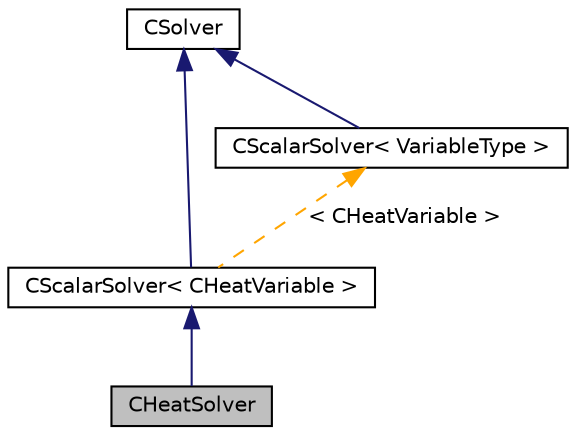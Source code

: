 digraph "CHeatSolver"
{
 // LATEX_PDF_SIZE
  edge [fontname="Helvetica",fontsize="10",labelfontname="Helvetica",labelfontsize="10"];
  node [fontname="Helvetica",fontsize="10",shape=record];
  Node1 [label="CHeatSolver",height=0.2,width=0.4,color="black", fillcolor="grey75", style="filled", fontcolor="black",tooltip="Main class for defining the finite-volume heat solver."];
  Node2 -> Node1 [dir="back",color="midnightblue",fontsize="10",style="solid",fontname="Helvetica"];
  Node2 [label="CScalarSolver\< CHeatVariable \>",height=0.2,width=0.4,color="black", fillcolor="white", style="filled",URL="$classCScalarSolver.html",tooltip=" "];
  Node3 -> Node2 [dir="back",color="midnightblue",fontsize="10",style="solid",fontname="Helvetica"];
  Node3 [label="CSolver",height=0.2,width=0.4,color="black", fillcolor="white", style="filled",URL="$classCSolver.html",tooltip=" "];
  Node4 -> Node2 [dir="back",color="orange",fontsize="10",style="dashed",label=" \< CHeatVariable \>" ,fontname="Helvetica"];
  Node4 [label="CScalarSolver\< VariableType \>",height=0.2,width=0.4,color="black", fillcolor="white", style="filled",URL="$classCScalarSolver.html",tooltip="Main class for defining a scalar solver."];
  Node3 -> Node4 [dir="back",color="midnightblue",fontsize="10",style="solid",fontname="Helvetica"];
}
